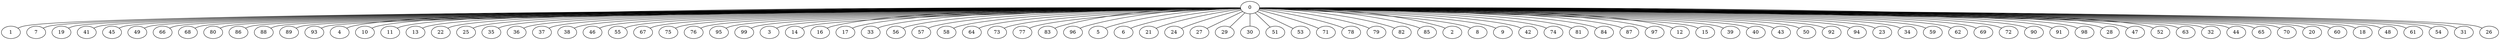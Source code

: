graph G {
  0 -- 1;
  0 -- 7;
  0 -- 19;
  0 -- 41;
  0 -- 45;
  0 -- 49;
  0 -- 66;
  0 -- 68;
  0 -- 80;
  0 -- 86;
  0 -- 88;
  0 -- 89;
  0 -- 93;
  0 -- 4;
  0 -- 10;
  0 -- 11;
  0 -- 13;
  0 -- 22;
  0 -- 25;
  0 -- 35;
  0 -- 36;
  0 -- 37;
  0 -- 38;
  0 -- 46;
  0 -- 55;
  0 -- 67;
  0 -- 75;
  0 -- 76;
  0 -- 95;
  0 -- 99;
  0 -- 3;
  0 -- 14;
  0 -- 16;
  0 -- 17;
  0 -- 33;
  0 -- 56;
  0 -- 57;
  0 -- 58;
  0 -- 64;
  0 -- 73;
  0 -- 77;
  0 -- 83;
  0 -- 96;
  0 -- 5;
  0 -- 6;
  0 -- 21;
  0 -- 24;
  0 -- 27;
  0 -- 29;
  0 -- 30;
  0 -- 51;
  0 -- 53;
  0 -- 71;
  0 -- 78;
  0 -- 79;
  0 -- 82;
  0 -- 85;
  0 -- 2;
  0 -- 8;
  0 -- 9;
  0 -- 42;
  0 -- 74;
  0 -- 81;
  0 -- 84;
  0 -- 87;
  0 -- 97;
  0 -- 12;
  0 -- 15;
  0 -- 39;
  0 -- 40;
  0 -- 43;
  0 -- 50;
  0 -- 92;
  0 -- 94;
  0 -- 23;
  0 -- 34;
  0 -- 59;
  0 -- 62;
  0 -- 69;
  0 -- 72;
  0 -- 90;
  0 -- 91;
  0 -- 98;
  0 -- 28;
  0 -- 47;
  0 -- 52;
  0 -- 63;
  0 -- 32;
  0 -- 44;
  0 -- 65;
  0 -- 70;
  0 -- 20;
  0 -- 60;
  0 -- 18;
  0 -- 48;
  0 -- 61;
  0 -- 54;
  0 -- 31;
  0 -- 26;
}